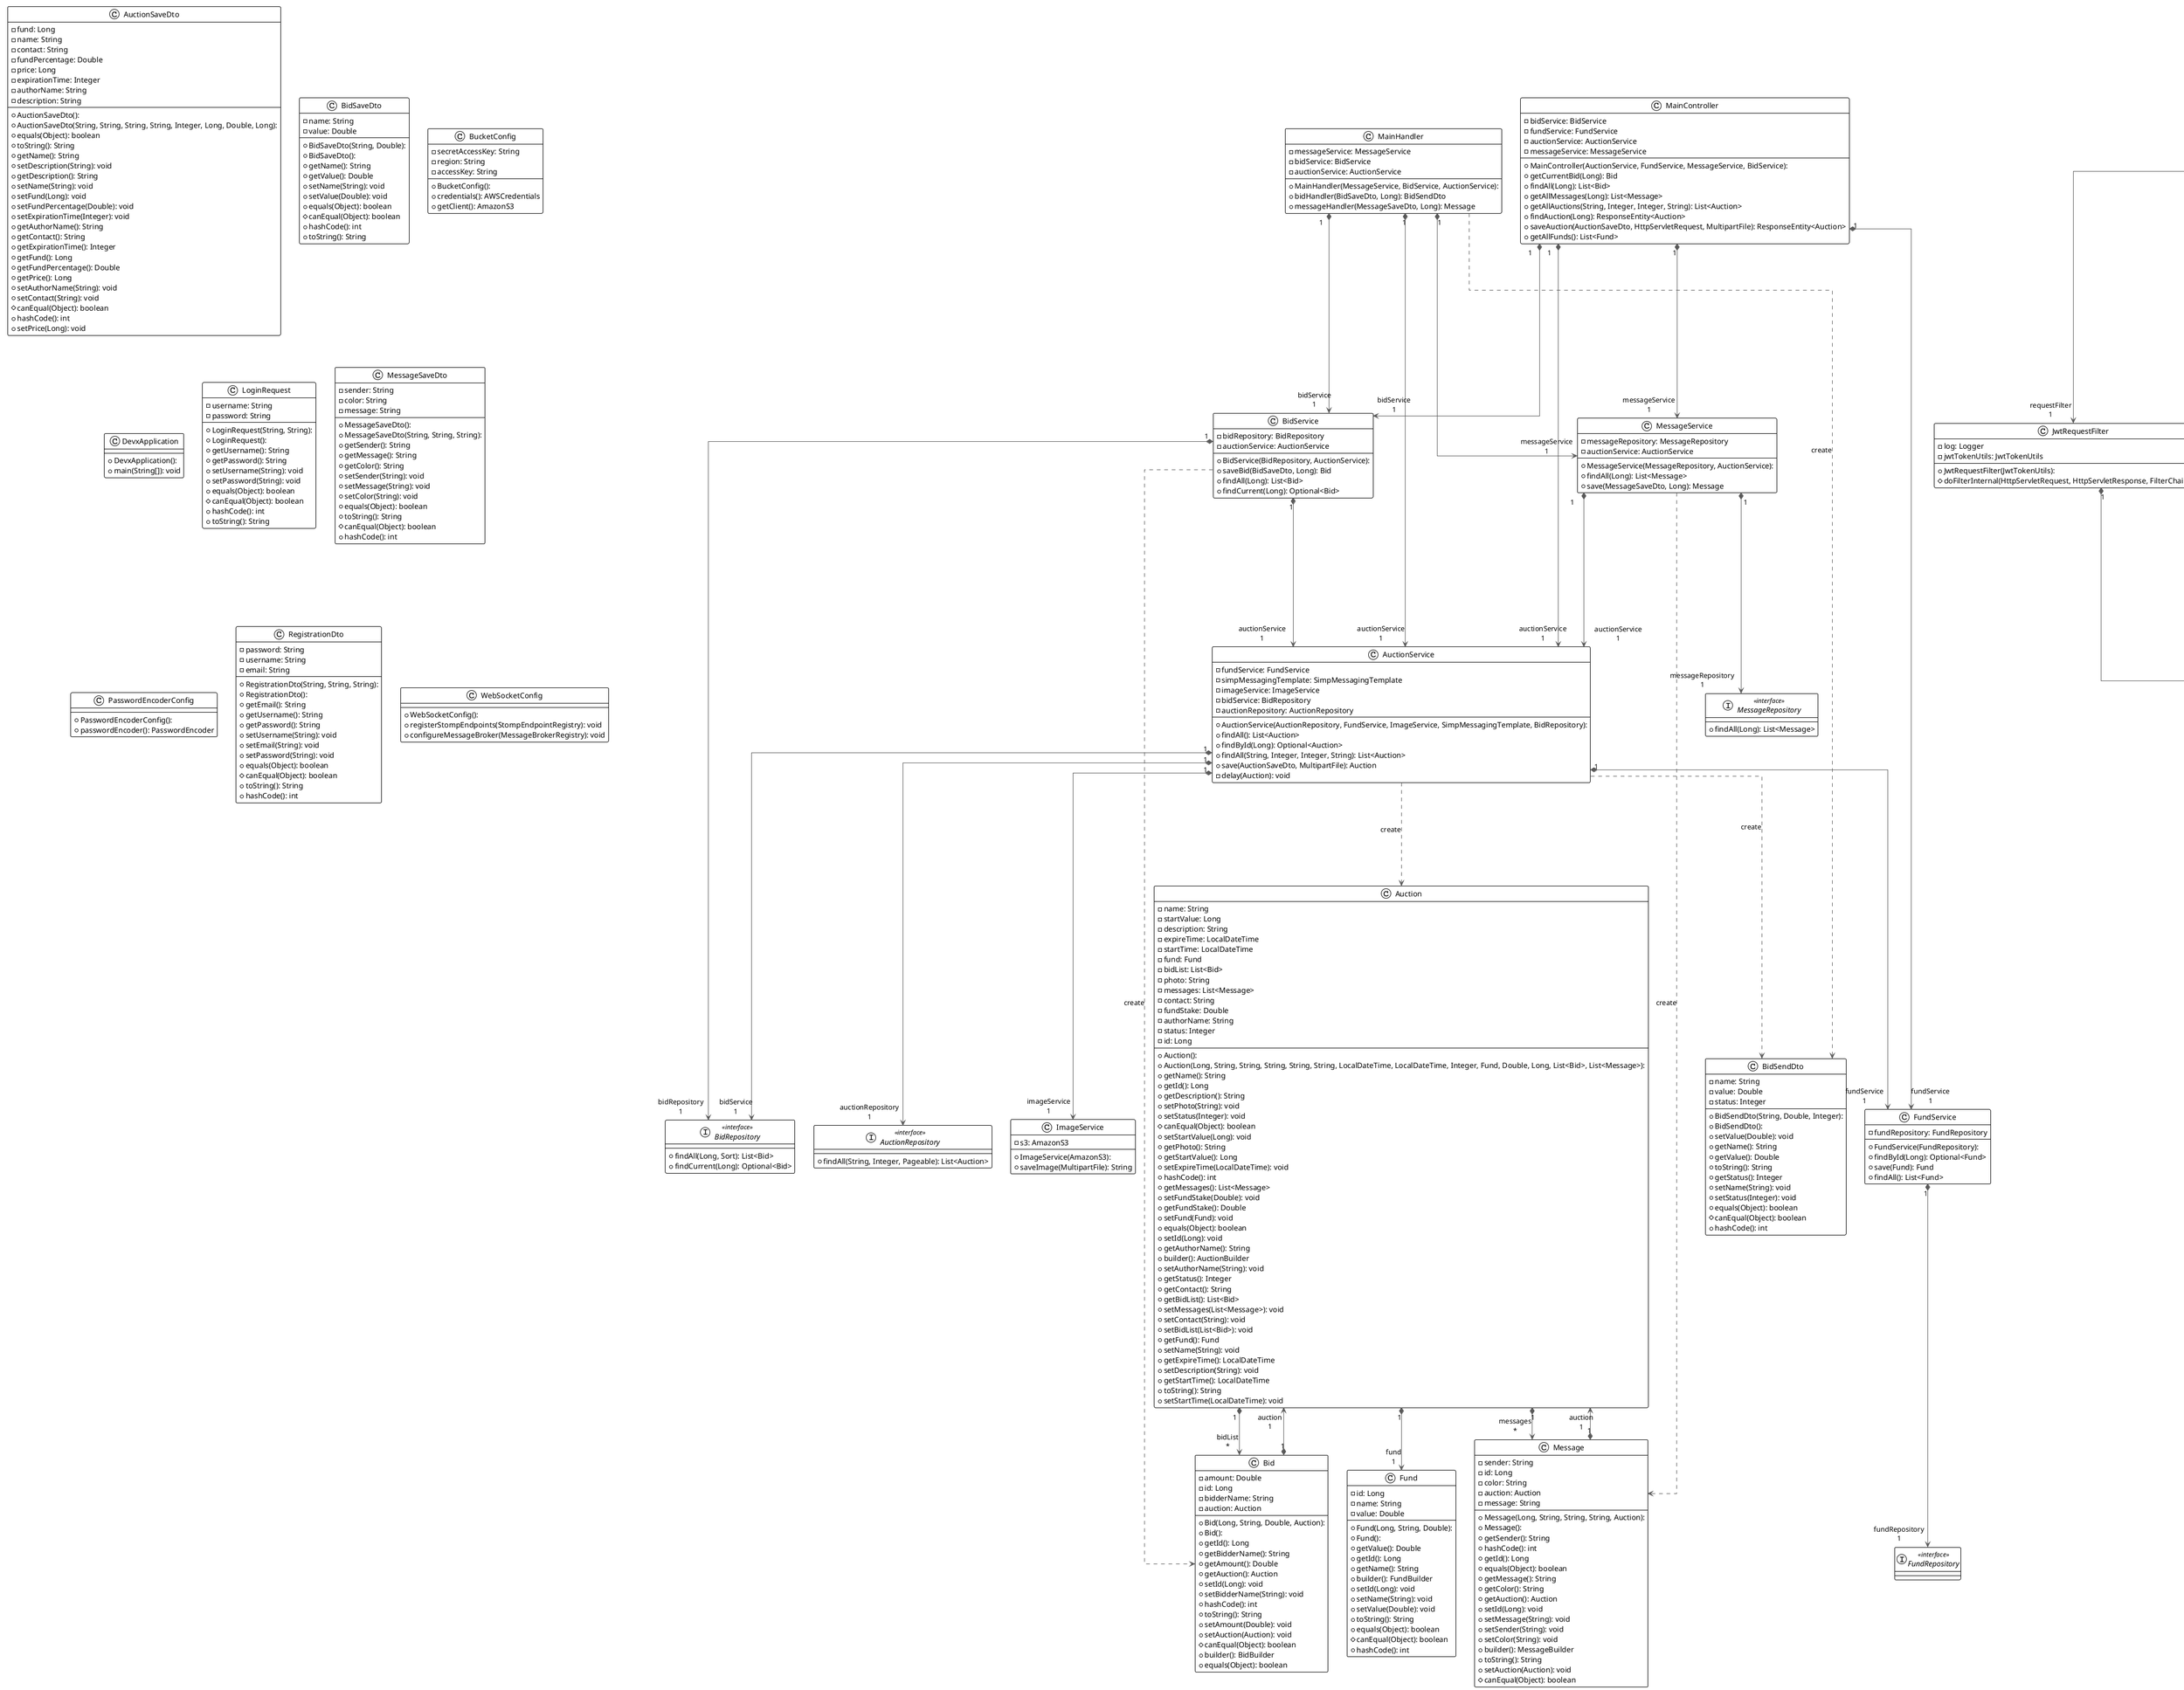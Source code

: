 @startuml

!theme plain
top to bottom direction
skinparam linetype ortho

class Auction {
  + Auction(): 
  + Auction(Long, String, String, String, String, String, LocalDateTime, LocalDateTime, Integer, Fund, Double, Long, List<Bid>, List<Message>): 
  - name: String
  - startValue: Long
  - description: String
  - expireTime: LocalDateTime
  - startTime: LocalDateTime
  - fund: Fund
  - bidList: List<Bid>
  - photo: String
  - messages: List<Message>
  - contact: String
  - fundStake: Double
  - authorName: String
  - status: Integer
  - id: Long
  + getName(): String
  + getId(): Long
  + getDescription(): String
  + setPhoto(String): void
  + setStatus(Integer): void
  # canEqual(Object): boolean
  + setStartValue(Long): void
  + getPhoto(): String
  + getStartValue(): Long
  + setExpireTime(LocalDateTime): void
  + hashCode(): int
  + getMessages(): List<Message>
  + setFundStake(Double): void
  + getFundStake(): Double
  + setFund(Fund): void
  + equals(Object): boolean
  + setId(Long): void
  + getAuthorName(): String
  + builder(): AuctionBuilder
  + setAuthorName(String): void
  + getStatus(): Integer
  + getContact(): String
  + getBidList(): List<Bid>
  + setMessages(List<Message>): void
  + setContact(String): void
  + setBidList(List<Bid>): void
  + getFund(): Fund
  + setName(String): void
  + getExpireTime(): LocalDateTime
  + setDescription(String): void
  + getStartTime(): LocalDateTime
  + toString(): String
  + setStartTime(LocalDateTime): void
}
interface AuctionRepository << interface >> {
  + findAll(String, Integer, Pageable): List<Auction>
}
class AuctionSaveDto {
  + AuctionSaveDto(): 
  + AuctionSaveDto(String, String, String, String, Integer, Long, Double, Long): 
  - fund: Long
  - name: String
  - contact: String
  - fundPercentage: Double
  - price: Long
  - expirationTime: Integer
  - authorName: String
  - description: String
  + equals(Object): boolean
  + toString(): String
  + getName(): String
  + setDescription(String): void
  + getDescription(): String
  + setName(String): void
  + setFund(Long): void
  + setFundPercentage(Double): void
  + setExpirationTime(Integer): void
  + getAuthorName(): String
  + getContact(): String
  + getExpirationTime(): Integer
  + getFund(): Long
  + getFundPercentage(): Double
  + getPrice(): Long
  + setAuthorName(String): void
  + setContact(String): void
  # canEqual(Object): boolean
  + hashCode(): int
  + setPrice(Long): void
}
class AuctionService {
  + AuctionService(AuctionRepository, FundService, ImageService, SimpMessagingTemplate, BidRepository): 
  - fundService: FundService
  - simpMessagingTemplate: SimpMessagingTemplate
  - imageService: ImageService
  - bidService: BidRepository
  - auctionRepository: AuctionRepository
  + findAll(): List<Auction>
  + findById(Long): Optional<Auction>
  + findAll(String, Integer, Integer, String): List<Auction>
  + save(AuctionSaveDto, MultipartFile): Auction
  - delay(Auction): void
}
class Bid {
  + Bid(Long, String, Double, Auction): 
  + Bid(): 
  - amount: Double
  - id: Long
  - bidderName: String
  - auction: Auction
  + getId(): Long
  + getBidderName(): String
  + getAmount(): Double
  + getAuction(): Auction
  + setId(Long): void
  + setBidderName(String): void
  + hashCode(): int
  + toString(): String
  + setAmount(Double): void
  + setAuction(Auction): void
  # canEqual(Object): boolean
  + builder(): BidBuilder
  + equals(Object): boolean
}
interface BidRepository << interface >> {
  + findAll(Long, Sort): List<Bid>
  + findCurrent(Long): Optional<Bid>
}
class BidSaveDto {
  + BidSaveDto(String, Double): 
  + BidSaveDto(): 
  - name: String
  - value: Double
  + getName(): String
  + getValue(): Double
  + setName(String): void
  + setValue(Double): void
  + equals(Object): boolean
  # canEqual(Object): boolean
  + hashCode(): int
  + toString(): String
}
class BidSendDto {
  + BidSendDto(String, Double, Integer): 
  + BidSendDto(): 
  - name: String
  - value: Double
  - status: Integer
  + setValue(Double): void
  + getName(): String
  + getValue(): Double
  + toString(): String
  + getStatus(): Integer
  + setName(String): void
  + setStatus(Integer): void
  + equals(Object): boolean
  # canEqual(Object): boolean
  + hashCode(): int
}
class BidService {
  + BidService(BidRepository, AuctionService): 
  - bidRepository: BidRepository
  - auctionService: AuctionService
  + saveBid(BidSaveDto, Long): Bid
  + findAll(Long): List<Bid>
  + findCurrent(Long): Optional<Bid>
}
class BucketConfig {
  + BucketConfig(): 
  - secretAccessKey: String
  - region: String
  - accessKey: String
  + credentials(): AWSCredentials
  + getClient(): AmazonS3
}
class DevxApplication {
  + DevxApplication(): 
  + main(String[]): void
}
class Fund {
  + Fund(Long, String, Double): 
  + Fund(): 
  - id: Long
  - name: String
  - value: Double
  + getValue(): Double
  + getId(): Long
  + getName(): String
  + builder(): FundBuilder
  + setId(Long): void
  + setName(String): void
  + setValue(Double): void
  + toString(): String
  + equals(Object): boolean
  # canEqual(Object): boolean
  + hashCode(): int
}
interface FundRepository << interface >>
class FundService {
  + FundService(FundRepository): 
  - fundRepository: FundRepository
  + findById(Long): Optional<Fund>
  + save(Fund): Fund
  + findAll(): List<Fund>
}
class ImageService {
  + ImageService(AmazonS3): 
  - s3: AmazonS3
  + saveImage(MultipartFile): String
}
class JwtRequestFilter {
  + JwtRequestFilter(JwtTokenUtils): 
  - log: Logger
  - jwtTokenUtils: JwtTokenUtils
  # doFilterInternal(HttpServletRequest, HttpServletResponse, FilterChain): void
}
class JwtTokenUtils {
  + JwtTokenUtils(): 
  - secret: String
  - jwtLifetime: Duration
  + getRoles(String): List<String>
  - getAllClaimsFromToken(String): Claims
  + getUsername(String): String
  + generateToken(UserDetails): String
}
class LoginController {
  + LoginController(AuthenticationManager, UserService, JwtTokenUtils): 
  - tokenUtils: JwtTokenUtils
  - authenticationManager: AuthenticationManager
  - service: UserService
  + login(LoginRequest): String
}
class LoginRequest {
  + LoginRequest(String, String): 
  + LoginRequest(): 
  - username: String
  - password: String
  + getUsername(): String
  + getPassword(): String
  + setUsername(String): void
  + setPassword(String): void
  + equals(Object): boolean
  # canEqual(Object): boolean
  + hashCode(): int
  + toString(): String
}
class MainController {
  + MainController(AuctionService, FundService, MessageService, BidService): 
  - bidService: BidService
  - fundService: FundService
  - auctionService: AuctionService
  - messageService: MessageService
  + getCurrentBid(Long): Bid
  + findAll(Long): List<Bid>
  + getAllMessages(Long): List<Message>
  + getAllAuctions(String, Integer, Integer, String): List<Auction>
  + findAuction(Long): ResponseEntity<Auction>
  + saveAuction(AuctionSaveDto, HttpServletRequest, MultipartFile): ResponseEntity<Auction>
  + getAllFunds(): List<Fund>
}
class MainHandler {
  + MainHandler(MessageService, BidService, AuctionService): 
  - messageService: MessageService
  - bidService: BidService
  - auctionService: AuctionService
  + bidHandler(BidSaveDto, Long): BidSendDto
  + messageHandler(MessageSaveDto, Long): Message
}
class Message {
  + Message(Long, String, String, String, Auction): 
  + Message(): 
  - sender: String
  - id: Long
  - color: String
  - auction: Auction
  - message: String
  + getSender(): String
  + hashCode(): int
  + getId(): Long
  + equals(Object): boolean
  + getMessage(): String
  + getColor(): String
  + getAuction(): Auction
  + setId(Long): void
  + setMessage(String): void
  + setSender(String): void
  + setColor(String): void
  + builder(): MessageBuilder
  + toString(): String
  + setAuction(Auction): void
  # canEqual(Object): boolean
}
interface MessageRepository << interface >> {
  + findAll(Long): List<Message>
}
class MessageSaveDto {
  + MessageSaveDto(): 
  + MessageSaveDto(String, String, String): 
  - sender: String
  - color: String
  - message: String
  + getSender(): String
  + getMessage(): String
  + getColor(): String
  + setSender(String): void
  + setMessage(String): void
  + setColor(String): void
  + equals(Object): boolean
  + toString(): String
  # canEqual(Object): boolean
  + hashCode(): int
}
class MessageService {
  + MessageService(MessageRepository, AuctionService): 
  - messageRepository: MessageRepository
  - auctionService: AuctionService
  + findAll(Long): List<Message>
  + save(MessageSaveDto, Long): Message
}
class PasswordEncoderConfig {
  + PasswordEncoderConfig(): 
  + passwordEncoder(): PasswordEncoder
}
class RegistrationController {
  + RegistrationController(UserService, JwtTokenUtils): 
  - usersService: UserService
  - tokenUtils: JwtTokenUtils
  + regPost(RegistrationDto): String
}
class RegistrationDto {
  + RegistrationDto(String, String, String): 
  + RegistrationDto(): 
  - password: String
  - username: String
  - email: String
  + getEmail(): String
  + getUsername(): String
  + getPassword(): String
  + setUsername(String): void
  + setEmail(String): void
  + setPassword(String): void
  + equals(Object): boolean
  # canEqual(Object): boolean
  + toString(): String
  + hashCode(): int
}
enum Role << enumeration >> {
  + Role(): 
  + USER: 
  + ADMIN: 
  + getAuthority(): String
  + valueOf(String): Role
  + values(): Role[]
}
class SecurityConfig {
  + SecurityConfig(UserService, PasswordEncoder, JwtRequestFilter): 
  - passwordEncoder: PasswordEncoder
  - requestFilter: JwtRequestFilter
  - usersService: UserService
  + securityFilterChain(HttpSecurity): SecurityFilterChain
  + authenticationManager(AuthenticationConfiguration): AuthenticationManager
}
class User {
  + User(Long, String, String, String, String, Role): 
  + User(): 
  - email: String
  - role: Role
  - id: Long
  - username: String
  - password: String
  - image: String
  + getUsername(): String
  + getId(): Long
  + toString(): String
  + getEmail(): String
  + getPassword(): String
  + builder(): UserBuilder
  + hashCode(): int
  + getImage(): String
  + equals(Object): boolean
  + getRole(): Role
  + setEmail(String): void
  + setRole(Role): void
  + setImage(String): void
  + setId(Long): void
  + setUsername(String): void
  + setPassword(String): void
  # canEqual(Object): boolean
}
interface UserRepository << interface >> {
  + findByUsername(String): Optional<User>
}
class UserService {
  + UserService(UserRepository, PasswordEncoder): 
  - userRepo: UserRepository
  - passwordEncoder: PasswordEncoder
  + loadUserByUsername(String): UserDetails
  + findByEmail(String): Optional<User>
  + save(User): User
}
class WebSocketConfig {
  + WebSocketConfig(): 
  + registerStompEndpoints(StompEndpointRegistry): void
  + configureMessageBroker(MessageBrokerRegistry): void
}

Auction                "1" *-[#595959,plain]-> "bidList\n*" Bid                    
Auction                "1" *-[#595959,plain]-> "fund\n1" Fund                   
Auction                "1" *-[#595959,plain]-> "messages\n*" Message                
AuctionService          -[#595959,dashed]->  Auction                : "«create»"
AuctionService         "1" *-[#595959,plain]-> "auctionRepository\n1" AuctionRepository      
AuctionService         "1" *-[#595959,plain]-> "bidService\n1" BidRepository          
AuctionService          -[#595959,dashed]->  BidSendDto             : "«create»"
AuctionService         "1" *-[#595959,plain]-> "fundService\n1" FundService            
AuctionService         "1" *-[#595959,plain]-> "imageService\n1" ImageService           
Bid                    "1" *-[#595959,plain]-> "auction\n1" Auction                
BidService             "1" *-[#595959,plain]-> "auctionService\n1" AuctionService         
BidService              -[#595959,dashed]->  Bid                    : "«create»"
BidService             "1" *-[#595959,plain]-> "bidRepository\n1" BidRepository          
FundService            "1" *-[#595959,plain]-> "fundRepository\n1" FundRepository         
JwtRequestFilter       "1" *-[#595959,plain]-> "jwtTokenUtils\n1" JwtTokenUtils          
LoginController        "1" *-[#595959,plain]-> "tokenUtils\n1" JwtTokenUtils          
LoginController        "1" *-[#595959,plain]-> "service\n1" UserService            
MainController         "1" *-[#595959,plain]-> "auctionService\n1" AuctionService         
MainController         "1" *-[#595959,plain]-> "bidService\n1" BidService             
MainController         "1" *-[#595959,plain]-> "fundService\n1" FundService            
MainController         "1" *-[#595959,plain]-> "messageService\n1" MessageService         
MainHandler            "1" *-[#595959,plain]-> "auctionService\n1" AuctionService         
MainHandler             -[#595959,dashed]->  BidSendDto             : "«create»"
MainHandler            "1" *-[#595959,plain]-> "bidService\n1" BidService             
MainHandler            "1" *-[#595959,plain]-> "messageService\n1" MessageService         
Message                "1" *-[#595959,plain]-> "auction\n1" Auction                
MessageService         "1" *-[#595959,plain]-> "auctionService\n1" AuctionService         
MessageService          -[#595959,dashed]->  Message                : "«create»"
MessageService         "1" *-[#595959,plain]-> "messageRepository\n1" MessageRepository      
RegistrationController "1" *-[#595959,plain]-> "tokenUtils\n1" JwtTokenUtils          
RegistrationController  -[#595959,dashed]->  User                   : "«create»"
RegistrationController "1" *-[#595959,plain]-> "usersService\n1" UserService            
SecurityConfig         "1" *-[#595959,plain]-> "requestFilter\n1" JwtRequestFilter       
SecurityConfig         "1" *-[#595959,plain]-> "usersService\n1" UserService            
User                   "1" *-[#595959,plain]-> "role\n1" Role                   
UserService            "1" *-[#595959,plain]-> "userRepo\n1" UserRepository         
@enduml
